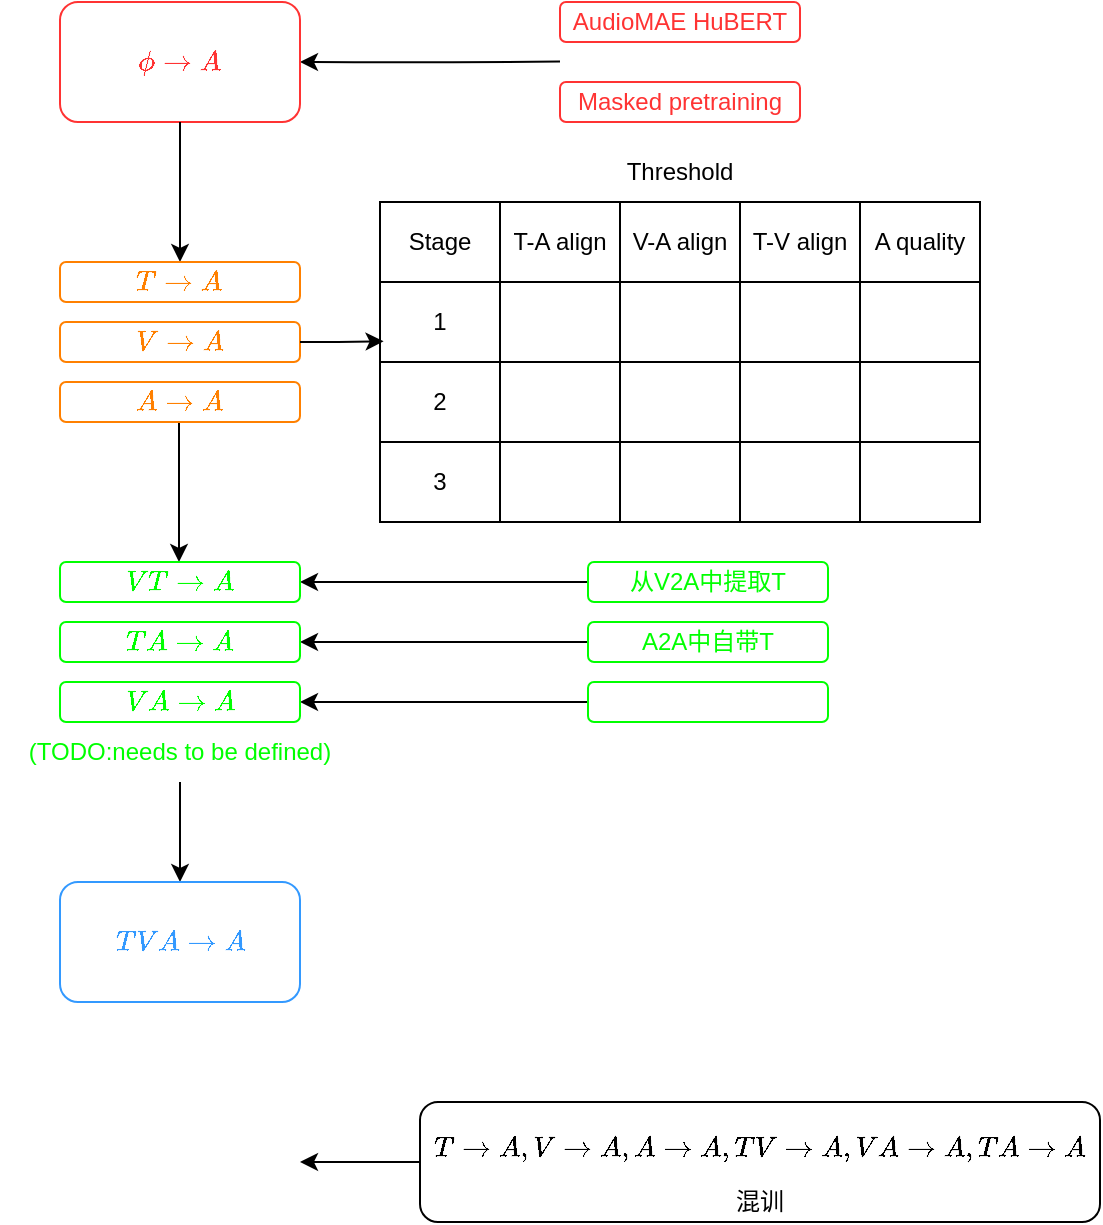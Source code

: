 <mxfile version="26.0.11">
  <diagram name="第 1 页" id="bDlr75gCTJLLMGbRqDwQ">
    <mxGraphModel dx="715" dy="455" grid="1" gridSize="10" guides="1" tooltips="1" connect="1" arrows="1" fold="1" page="1" pageScale="1" pageWidth="827" pageHeight="1169" math="1" shadow="0">
      <root>
        <mxCell id="0" />
        <mxCell id="1" parent="0" />
        <mxCell id="NZOYJThYVeFLIvDtHGl1-90" style="edgeStyle=orthogonalEdgeStyle;curved=1;rounded=0;orthogonalLoop=1;jettySize=auto;html=1;exitX=1;exitY=0.5;exitDx=0;exitDy=0;entryX=1;entryY=0.5;entryDx=0;entryDy=0;" edge="1" parent="1" target="NZOYJThYVeFLIvDtHGl1-2">
          <mxGeometry relative="1" as="geometry">
            <mxPoint x="340" y="119.8" as="sourcePoint" />
          </mxGeometry>
        </mxCell>
        <mxCell id="NZOYJThYVeFLIvDtHGl1-2" value="$$\phi \rightarrow A$$" style="rounded=1;whiteSpace=wrap;html=1;fontColor=#FF3333;strokeColor=#FF3333;" vertex="1" parent="1">
          <mxGeometry x="90" y="90" width="120" height="60" as="geometry" />
        </mxCell>
        <mxCell id="NZOYJThYVeFLIvDtHGl1-7" value="" style="endArrow=classic;html=1;rounded=0;" edge="1" parent="1">
          <mxGeometry width="50" height="50" relative="1" as="geometry">
            <mxPoint x="150" y="150" as="sourcePoint" />
            <mxPoint x="150" y="220" as="targetPoint" />
          </mxGeometry>
        </mxCell>
        <mxCell id="NZOYJThYVeFLIvDtHGl1-14" value="" style="endArrow=classic;html=1;rounded=0;" edge="1" parent="1">
          <mxGeometry width="50" height="50" relative="1" as="geometry">
            <mxPoint x="149.5" y="300" as="sourcePoint" />
            <mxPoint x="149.5" y="370" as="targetPoint" />
          </mxGeometry>
        </mxCell>
        <mxCell id="NZOYJThYVeFLIvDtHGl1-31" style="edgeStyle=orthogonalEdgeStyle;curved=1;rounded=0;orthogonalLoop=1;jettySize=auto;html=1;exitX=0.5;exitY=1;exitDx=0;exitDy=0;" edge="1" parent="1">
          <mxGeometry relative="1" as="geometry">
            <mxPoint x="150" y="530" as="targetPoint" />
            <mxPoint x="150" y="480" as="sourcePoint" />
          </mxGeometry>
        </mxCell>
        <mxCell id="NZOYJThYVeFLIvDtHGl1-32" value="$$TVA \rightarrow A$$" style="rounded=1;whiteSpace=wrap;html=1;fontColor=#3399FF;strokeColor=#3399FF;" vertex="1" parent="1">
          <mxGeometry x="90" y="530" width="120" height="60" as="geometry" />
        </mxCell>
        <mxCell id="NZOYJThYVeFLIvDtHGl1-33" style="edgeStyle=orthogonalEdgeStyle;curved=1;rounded=0;orthogonalLoop=1;jettySize=auto;html=1;exitX=1;exitY=0.5;exitDx=0;exitDy=0;entryX=1;entryY=0.5;entryDx=0;entryDy=0;" edge="1" parent="1">
          <mxGeometry relative="1" as="geometry">
            <mxPoint x="210" y="670" as="targetPoint" />
            <mxPoint x="270" y="670" as="sourcePoint" />
          </mxGeometry>
        </mxCell>
        <mxCell id="NZOYJThYVeFLIvDtHGl1-34" value="$$T \rightarrow A,V \rightarrow A, A \rightarrow A, TV \rightarrow A,VA \rightarrow A, TA \rightarrow A$$混训" style="rounded=1;whiteSpace=wrap;html=1;" vertex="1" parent="1">
          <mxGeometry x="270" y="640" width="340" height="60" as="geometry" />
        </mxCell>
        <mxCell id="NZOYJThYVeFLIvDtHGl1-40" value="AudioMAE HuBERT" style="rounded=1;whiteSpace=wrap;html=1;strokeColor=#FF3333;align=center;verticalAlign=middle;fontFamily=Helvetica;fontSize=12;fontColor=#FF3333;fillColor=default;" vertex="1" parent="1">
          <mxGeometry x="340" y="90" width="120" height="20" as="geometry" />
        </mxCell>
        <mxCell id="NZOYJThYVeFLIvDtHGl1-41" value="Masked pretraining" style="rounded=1;whiteSpace=wrap;html=1;strokeColor=#FF3333;align=center;verticalAlign=middle;fontFamily=Helvetica;fontSize=12;fontColor=#FF3333;fillColor=default;" vertex="1" parent="1">
          <mxGeometry x="340" y="130" width="120" height="20" as="geometry" />
        </mxCell>
        <mxCell id="NZOYJThYVeFLIvDtHGl1-42" value="$$T \rightarrow A$$" style="rounded=1;whiteSpace=wrap;html=1;strokeColor=#FF8000;align=center;verticalAlign=middle;fontFamily=Helvetica;fontSize=12;fontColor=#FF8000;fillColor=default;" vertex="1" parent="1">
          <mxGeometry x="90" y="220" width="120" height="20" as="geometry" />
        </mxCell>
        <mxCell id="NZOYJThYVeFLIvDtHGl1-43" value="$$V \rightarrow A$$" style="rounded=1;whiteSpace=wrap;html=1;strokeColor=#FF8000;align=center;verticalAlign=middle;fontFamily=Helvetica;fontSize=12;fontColor=#FF8000;fillColor=default;" vertex="1" parent="1">
          <mxGeometry x="90" y="250" width="120" height="20" as="geometry" />
        </mxCell>
        <mxCell id="NZOYJThYVeFLIvDtHGl1-44" value="$$A \rightarrow A$$" style="rounded=1;whiteSpace=wrap;html=1;strokeColor=#FF8000;align=center;verticalAlign=middle;fontFamily=Helvetica;fontSize=12;fontColor=#FF8000;fillColor=default;" vertex="1" parent="1">
          <mxGeometry x="90" y="280" width="120" height="20" as="geometry" />
        </mxCell>
        <mxCell id="NZOYJThYVeFLIvDtHGl1-52" value="" style="shape=table;startSize=0;container=1;collapsible=0;childLayout=tableLayout;" vertex="1" parent="1">
          <mxGeometry x="250" y="190" width="300" height="160" as="geometry" />
        </mxCell>
        <mxCell id="NZOYJThYVeFLIvDtHGl1-53" value="" style="shape=tableRow;horizontal=0;startSize=0;swimlaneHead=0;swimlaneBody=0;strokeColor=inherit;top=0;left=0;bottom=0;right=0;collapsible=0;dropTarget=0;fillColor=none;points=[[0,0.5],[1,0.5]];portConstraint=eastwest;" vertex="1" parent="NZOYJThYVeFLIvDtHGl1-52">
          <mxGeometry width="300" height="40" as="geometry" />
        </mxCell>
        <mxCell id="NZOYJThYVeFLIvDtHGl1-54" value="Stage" style="shape=partialRectangle;html=1;whiteSpace=wrap;connectable=0;strokeColor=inherit;overflow=hidden;fillColor=none;top=0;left=0;bottom=0;right=0;pointerEvents=1;" vertex="1" parent="NZOYJThYVeFLIvDtHGl1-53">
          <mxGeometry width="60" height="40" as="geometry">
            <mxRectangle width="60" height="40" as="alternateBounds" />
          </mxGeometry>
        </mxCell>
        <mxCell id="NZOYJThYVeFLIvDtHGl1-55" value="T-A align" style="shape=partialRectangle;html=1;whiteSpace=wrap;connectable=0;strokeColor=inherit;overflow=hidden;fillColor=none;top=0;left=0;bottom=0;right=0;pointerEvents=1;" vertex="1" parent="NZOYJThYVeFLIvDtHGl1-53">
          <mxGeometry x="60" width="60" height="40" as="geometry">
            <mxRectangle width="60" height="40" as="alternateBounds" />
          </mxGeometry>
        </mxCell>
        <mxCell id="NZOYJThYVeFLIvDtHGl1-56" value="V-A align" style="shape=partialRectangle;html=1;whiteSpace=wrap;connectable=0;strokeColor=inherit;overflow=hidden;fillColor=none;top=0;left=0;bottom=0;right=0;pointerEvents=1;" vertex="1" parent="NZOYJThYVeFLIvDtHGl1-53">
          <mxGeometry x="120" width="60" height="40" as="geometry">
            <mxRectangle width="60" height="40" as="alternateBounds" />
          </mxGeometry>
        </mxCell>
        <mxCell id="NZOYJThYVeFLIvDtHGl1-57" value="T-V align" style="shape=partialRectangle;html=1;whiteSpace=wrap;connectable=0;strokeColor=inherit;overflow=hidden;fillColor=none;top=0;left=0;bottom=0;right=0;pointerEvents=1;" vertex="1" parent="NZOYJThYVeFLIvDtHGl1-53">
          <mxGeometry x="180" width="60" height="40" as="geometry">
            <mxRectangle width="60" height="40" as="alternateBounds" />
          </mxGeometry>
        </mxCell>
        <mxCell id="NZOYJThYVeFLIvDtHGl1-58" value="A quality" style="shape=partialRectangle;html=1;whiteSpace=wrap;connectable=0;strokeColor=inherit;overflow=hidden;fillColor=none;top=0;left=0;bottom=0;right=0;pointerEvents=1;" vertex="1" parent="NZOYJThYVeFLIvDtHGl1-53">
          <mxGeometry x="240" width="60" height="40" as="geometry">
            <mxRectangle width="60" height="40" as="alternateBounds" />
          </mxGeometry>
        </mxCell>
        <mxCell id="NZOYJThYVeFLIvDtHGl1-59" value="" style="shape=tableRow;horizontal=0;startSize=0;swimlaneHead=0;swimlaneBody=0;strokeColor=inherit;top=0;left=0;bottom=0;right=0;collapsible=0;dropTarget=0;fillColor=none;points=[[0,0.5],[1,0.5]];portConstraint=eastwest;" vertex="1" parent="NZOYJThYVeFLIvDtHGl1-52">
          <mxGeometry y="40" width="300" height="40" as="geometry" />
        </mxCell>
        <mxCell id="NZOYJThYVeFLIvDtHGl1-60" value="1" style="shape=partialRectangle;html=1;whiteSpace=wrap;connectable=0;strokeColor=inherit;overflow=hidden;fillColor=none;top=0;left=0;bottom=0;right=0;pointerEvents=1;" vertex="1" parent="NZOYJThYVeFLIvDtHGl1-59">
          <mxGeometry width="60" height="40" as="geometry">
            <mxRectangle width="60" height="40" as="alternateBounds" />
          </mxGeometry>
        </mxCell>
        <mxCell id="NZOYJThYVeFLIvDtHGl1-61" value="" style="shape=partialRectangle;html=1;whiteSpace=wrap;connectable=0;strokeColor=inherit;overflow=hidden;fillColor=none;top=0;left=0;bottom=0;right=0;pointerEvents=1;" vertex="1" parent="NZOYJThYVeFLIvDtHGl1-59">
          <mxGeometry x="60" width="60" height="40" as="geometry">
            <mxRectangle width="60" height="40" as="alternateBounds" />
          </mxGeometry>
        </mxCell>
        <mxCell id="NZOYJThYVeFLIvDtHGl1-62" value="" style="shape=partialRectangle;html=1;whiteSpace=wrap;connectable=0;strokeColor=inherit;overflow=hidden;fillColor=none;top=0;left=0;bottom=0;right=0;pointerEvents=1;" vertex="1" parent="NZOYJThYVeFLIvDtHGl1-59">
          <mxGeometry x="120" width="60" height="40" as="geometry">
            <mxRectangle width="60" height="40" as="alternateBounds" />
          </mxGeometry>
        </mxCell>
        <mxCell id="NZOYJThYVeFLIvDtHGl1-63" value="" style="shape=partialRectangle;html=1;whiteSpace=wrap;connectable=0;strokeColor=inherit;overflow=hidden;fillColor=none;top=0;left=0;bottom=0;right=0;pointerEvents=1;" vertex="1" parent="NZOYJThYVeFLIvDtHGl1-59">
          <mxGeometry x="180" width="60" height="40" as="geometry">
            <mxRectangle width="60" height="40" as="alternateBounds" />
          </mxGeometry>
        </mxCell>
        <mxCell id="NZOYJThYVeFLIvDtHGl1-64" value="" style="shape=partialRectangle;html=1;whiteSpace=wrap;connectable=0;strokeColor=inherit;overflow=hidden;fillColor=none;top=0;left=0;bottom=0;right=0;pointerEvents=1;" vertex="1" parent="NZOYJThYVeFLIvDtHGl1-59">
          <mxGeometry x="240" width="60" height="40" as="geometry">
            <mxRectangle width="60" height="40" as="alternateBounds" />
          </mxGeometry>
        </mxCell>
        <mxCell id="NZOYJThYVeFLIvDtHGl1-65" value="" style="shape=tableRow;horizontal=0;startSize=0;swimlaneHead=0;swimlaneBody=0;strokeColor=inherit;top=0;left=0;bottom=0;right=0;collapsible=0;dropTarget=0;fillColor=none;points=[[0,0.5],[1,0.5]];portConstraint=eastwest;" vertex="1" parent="NZOYJThYVeFLIvDtHGl1-52">
          <mxGeometry y="80" width="300" height="40" as="geometry" />
        </mxCell>
        <mxCell id="NZOYJThYVeFLIvDtHGl1-66" value="2" style="shape=partialRectangle;html=1;whiteSpace=wrap;connectable=0;strokeColor=inherit;overflow=hidden;fillColor=none;top=0;left=0;bottom=0;right=0;pointerEvents=1;" vertex="1" parent="NZOYJThYVeFLIvDtHGl1-65">
          <mxGeometry width="60" height="40" as="geometry">
            <mxRectangle width="60" height="40" as="alternateBounds" />
          </mxGeometry>
        </mxCell>
        <mxCell id="NZOYJThYVeFLIvDtHGl1-67" value="" style="shape=partialRectangle;html=1;whiteSpace=wrap;connectable=0;strokeColor=inherit;overflow=hidden;fillColor=none;top=0;left=0;bottom=0;right=0;pointerEvents=1;" vertex="1" parent="NZOYJThYVeFLIvDtHGl1-65">
          <mxGeometry x="60" width="60" height="40" as="geometry">
            <mxRectangle width="60" height="40" as="alternateBounds" />
          </mxGeometry>
        </mxCell>
        <mxCell id="NZOYJThYVeFLIvDtHGl1-68" value="" style="shape=partialRectangle;html=1;whiteSpace=wrap;connectable=0;strokeColor=inherit;overflow=hidden;fillColor=none;top=0;left=0;bottom=0;right=0;pointerEvents=1;" vertex="1" parent="NZOYJThYVeFLIvDtHGl1-65">
          <mxGeometry x="120" width="60" height="40" as="geometry">
            <mxRectangle width="60" height="40" as="alternateBounds" />
          </mxGeometry>
        </mxCell>
        <mxCell id="NZOYJThYVeFLIvDtHGl1-69" value="" style="shape=partialRectangle;html=1;whiteSpace=wrap;connectable=0;strokeColor=inherit;overflow=hidden;fillColor=none;top=0;left=0;bottom=0;right=0;pointerEvents=1;" vertex="1" parent="NZOYJThYVeFLIvDtHGl1-65">
          <mxGeometry x="180" width="60" height="40" as="geometry">
            <mxRectangle width="60" height="40" as="alternateBounds" />
          </mxGeometry>
        </mxCell>
        <mxCell id="NZOYJThYVeFLIvDtHGl1-70" value="" style="shape=partialRectangle;html=1;whiteSpace=wrap;connectable=0;strokeColor=inherit;overflow=hidden;fillColor=none;top=0;left=0;bottom=0;right=0;pointerEvents=1;" vertex="1" parent="NZOYJThYVeFLIvDtHGl1-65">
          <mxGeometry x="240" width="60" height="40" as="geometry">
            <mxRectangle width="60" height="40" as="alternateBounds" />
          </mxGeometry>
        </mxCell>
        <mxCell id="NZOYJThYVeFLIvDtHGl1-71" value="" style="shape=tableRow;horizontal=0;startSize=0;swimlaneHead=0;swimlaneBody=0;strokeColor=inherit;top=0;left=0;bottom=0;right=0;collapsible=0;dropTarget=0;fillColor=none;points=[[0,0.5],[1,0.5]];portConstraint=eastwest;" vertex="1" parent="NZOYJThYVeFLIvDtHGl1-52">
          <mxGeometry y="120" width="300" height="40" as="geometry" />
        </mxCell>
        <mxCell id="NZOYJThYVeFLIvDtHGl1-72" value="3" style="shape=partialRectangle;html=1;whiteSpace=wrap;connectable=0;strokeColor=inherit;overflow=hidden;fillColor=none;top=0;left=0;bottom=0;right=0;pointerEvents=1;" vertex="1" parent="NZOYJThYVeFLIvDtHGl1-71">
          <mxGeometry width="60" height="40" as="geometry">
            <mxRectangle width="60" height="40" as="alternateBounds" />
          </mxGeometry>
        </mxCell>
        <mxCell id="NZOYJThYVeFLIvDtHGl1-73" value="" style="shape=partialRectangle;html=1;whiteSpace=wrap;connectable=0;strokeColor=inherit;overflow=hidden;fillColor=none;top=0;left=0;bottom=0;right=0;pointerEvents=1;" vertex="1" parent="NZOYJThYVeFLIvDtHGl1-71">
          <mxGeometry x="60" width="60" height="40" as="geometry">
            <mxRectangle width="60" height="40" as="alternateBounds" />
          </mxGeometry>
        </mxCell>
        <mxCell id="NZOYJThYVeFLIvDtHGl1-74" value="" style="shape=partialRectangle;html=1;whiteSpace=wrap;connectable=0;strokeColor=inherit;overflow=hidden;fillColor=none;top=0;left=0;bottom=0;right=0;pointerEvents=1;" vertex="1" parent="NZOYJThYVeFLIvDtHGl1-71">
          <mxGeometry x="120" width="60" height="40" as="geometry">
            <mxRectangle width="60" height="40" as="alternateBounds" />
          </mxGeometry>
        </mxCell>
        <mxCell id="NZOYJThYVeFLIvDtHGl1-75" value="" style="shape=partialRectangle;html=1;whiteSpace=wrap;connectable=0;strokeColor=inherit;overflow=hidden;fillColor=none;top=0;left=0;bottom=0;right=0;pointerEvents=1;" vertex="1" parent="NZOYJThYVeFLIvDtHGl1-71">
          <mxGeometry x="180" width="60" height="40" as="geometry">
            <mxRectangle width="60" height="40" as="alternateBounds" />
          </mxGeometry>
        </mxCell>
        <mxCell id="NZOYJThYVeFLIvDtHGl1-76" value="" style="shape=partialRectangle;html=1;whiteSpace=wrap;connectable=0;strokeColor=inherit;overflow=hidden;fillColor=none;top=0;left=0;bottom=0;right=0;pointerEvents=1;" vertex="1" parent="NZOYJThYVeFLIvDtHGl1-71">
          <mxGeometry x="240" width="60" height="40" as="geometry">
            <mxRectangle width="60" height="40" as="alternateBounds" />
          </mxGeometry>
        </mxCell>
        <mxCell id="NZOYJThYVeFLIvDtHGl1-91" style="edgeStyle=orthogonalEdgeStyle;curved=1;rounded=0;orthogonalLoop=1;jettySize=auto;html=1;exitX=0;exitY=0.5;exitDx=0;exitDy=0;entryX=1;entryY=0.5;entryDx=0;entryDy=0;" edge="1" parent="1" source="NZOYJThYVeFLIvDtHGl1-92" target="NZOYJThYVeFLIvDtHGl1-80">
          <mxGeometry relative="1" as="geometry">
            <mxPoint x="250" y="380.333" as="sourcePoint" />
          </mxGeometry>
        </mxCell>
        <mxCell id="NZOYJThYVeFLIvDtHGl1-80" value="$$VT \rightarrow A$$" style="rounded=1;whiteSpace=wrap;html=1;strokeColor=#00FF00;align=center;verticalAlign=middle;fontFamily=Helvetica;fontSize=12;fontColor=#00FF00;fillColor=default;" vertex="1" parent="1">
          <mxGeometry x="90" y="370" width="120" height="20" as="geometry" />
        </mxCell>
        <mxCell id="NZOYJThYVeFLIvDtHGl1-96" style="edgeStyle=orthogonalEdgeStyle;curved=1;rounded=0;orthogonalLoop=1;jettySize=auto;html=1;exitX=0;exitY=0.5;exitDx=0;exitDy=0;entryX=1;entryY=0.5;entryDx=0;entryDy=0;" edge="1" parent="1" source="NZOYJThYVeFLIvDtHGl1-93" target="NZOYJThYVeFLIvDtHGl1-81">
          <mxGeometry relative="1" as="geometry" />
        </mxCell>
        <mxCell id="NZOYJThYVeFLIvDtHGl1-81" value="$$TA \rightarrow A$$" style="rounded=1;whiteSpace=wrap;html=1;strokeColor=#00FF00;align=center;verticalAlign=middle;fontFamily=Helvetica;fontSize=12;fontColor=#00FF00;fillColor=default;" vertex="1" parent="1">
          <mxGeometry x="90" y="400" width="120" height="20" as="geometry" />
        </mxCell>
        <mxCell id="NZOYJThYVeFLIvDtHGl1-97" style="edgeStyle=orthogonalEdgeStyle;curved=1;rounded=0;orthogonalLoop=1;jettySize=auto;html=1;exitX=0;exitY=0.5;exitDx=0;exitDy=0;entryX=1;entryY=0.5;entryDx=0;entryDy=0;" edge="1" parent="1" source="NZOYJThYVeFLIvDtHGl1-94" target="NZOYJThYVeFLIvDtHGl1-82">
          <mxGeometry relative="1" as="geometry" />
        </mxCell>
        <mxCell id="NZOYJThYVeFLIvDtHGl1-82" value="$$VA \rightarrow A$$" style="rounded=1;whiteSpace=wrap;html=1;strokeColor=#00FF00;align=center;verticalAlign=middle;fontFamily=Helvetica;fontSize=12;fontColor=#00FF00;fillColor=default;" vertex="1" parent="1">
          <mxGeometry x="90" y="430" width="120" height="20" as="geometry" />
        </mxCell>
        <mxCell id="NZOYJThYVeFLIvDtHGl1-83" value="(TODO:needs to be defined)" style="text;html=1;align=center;verticalAlign=middle;whiteSpace=wrap;rounded=0;fontColor=#00FF00;" vertex="1" parent="1">
          <mxGeometry x="60" y="450" width="180" height="30" as="geometry" />
        </mxCell>
        <mxCell id="NZOYJThYVeFLIvDtHGl1-86" value="Threshold" style="text;html=1;align=center;verticalAlign=middle;whiteSpace=wrap;rounded=0;" vertex="1" parent="1">
          <mxGeometry x="370" y="160" width="60" height="30" as="geometry" />
        </mxCell>
        <mxCell id="NZOYJThYVeFLIvDtHGl1-92" value="从V2A中提取T" style="rounded=1;whiteSpace=wrap;html=1;strokeColor=#00FF00;align=center;verticalAlign=middle;fontFamily=Helvetica;fontSize=12;fontColor=#00FF00;fillColor=default;" vertex="1" parent="1">
          <mxGeometry x="354" y="370" width="120" height="20" as="geometry" />
        </mxCell>
        <mxCell id="NZOYJThYVeFLIvDtHGl1-93" value="A2A中自带T" style="rounded=1;whiteSpace=wrap;html=1;strokeColor=#00FF00;align=center;verticalAlign=middle;fontFamily=Helvetica;fontSize=12;fontColor=#00FF00;fillColor=default;" vertex="1" parent="1">
          <mxGeometry x="354" y="400" width="120" height="20" as="geometry" />
        </mxCell>
        <mxCell id="NZOYJThYVeFLIvDtHGl1-94" value="" style="rounded=1;whiteSpace=wrap;html=1;strokeColor=#00FF00;align=center;verticalAlign=middle;fontFamily=Helvetica;fontSize=12;fontColor=#00FF00;fillColor=default;" vertex="1" parent="1">
          <mxGeometry x="354" y="430" width="120" height="20" as="geometry" />
        </mxCell>
        <mxCell id="NZOYJThYVeFLIvDtHGl1-99" style="edgeStyle=orthogonalEdgeStyle;curved=1;rounded=0;orthogonalLoop=1;jettySize=auto;html=1;exitX=1;exitY=0.5;exitDx=0;exitDy=0;entryX=0.006;entryY=0.741;entryDx=0;entryDy=0;entryPerimeter=0;" edge="1" parent="1" source="NZOYJThYVeFLIvDtHGl1-43" target="NZOYJThYVeFLIvDtHGl1-59">
          <mxGeometry relative="1" as="geometry" />
        </mxCell>
      </root>
    </mxGraphModel>
  </diagram>
</mxfile>
